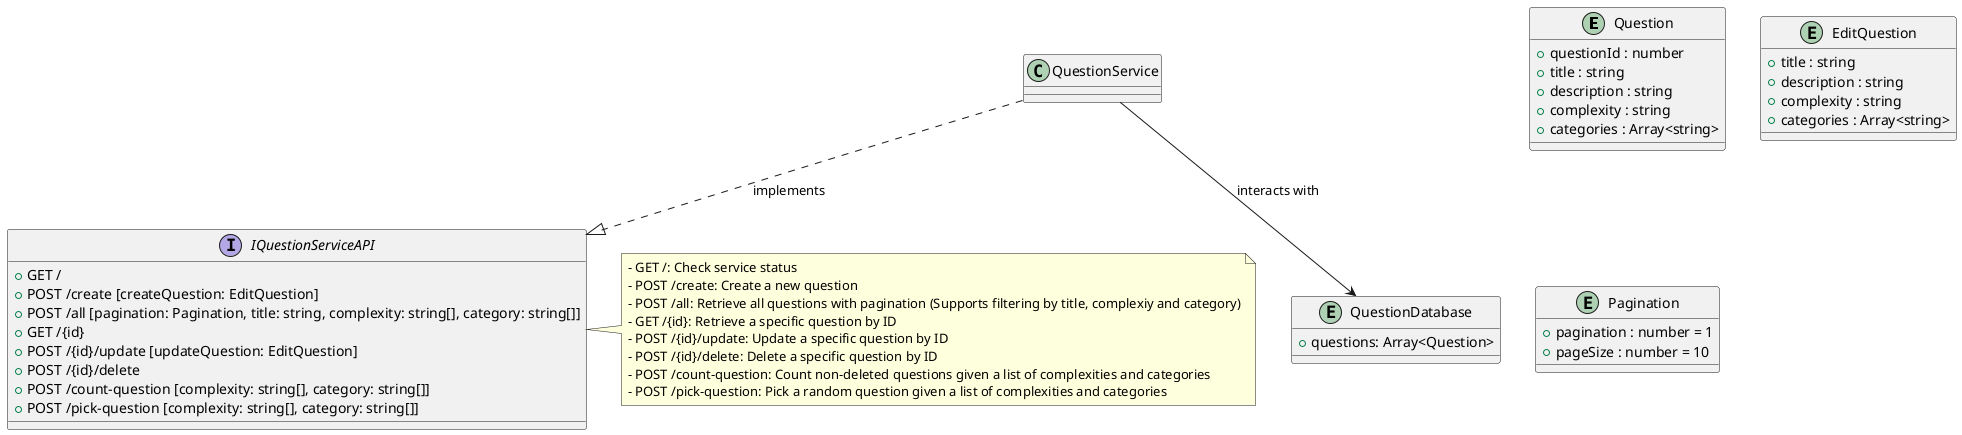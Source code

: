 @startuml Question Service

entity Question {
  + questionId : number
  + title : string
  + description : string
  + complexity : string
  + categories : Array<string>
}

entity EditQuestion {
  + title : string
  + description : string
  + complexity : string
  + categories : Array<string>
}

entity Pagination {
  + pagination : number = 1
  + pageSize : number = 10
}

interface IQuestionServiceAPI {
  + GET /
  + POST /create [createQuestion: EditQuestion]
  + POST /all [pagination: Pagination, title: string, complexity: string[], category: string[]]
  + GET /{id}
  + POST /{id}/update [updateQuestion: EditQuestion]
  + POST /{id}/delete
  + POST /count-question [complexity: string[], category: string[]]
  + POST /pick-question [complexity: string[], category: string[]]
}

note right of IQuestionServiceAPI
  - GET /: Check service status
  - POST /create: Create a new question
  - POST /all: Retrieve all questions with pagination (Supports filtering by title, complexiy and category)
  - GET /{id}: Retrieve a specific question by ID
  - POST /{id}/update: Update a specific question by ID
  - POST /{id}/delete: Delete a specific question by ID
  - POST /count-question: Count non-deleted questions given a list of complexities and categories
  - POST /pick-question: Pick a random question given a list of complexities and categories
end note

class QuestionService {
}

entity QuestionDatabase {
  + questions: Array<Question>
}

QuestionService ..|> IQuestionServiceAPI : implements
QuestionService --> QuestionDatabase : interacts with

@enduml